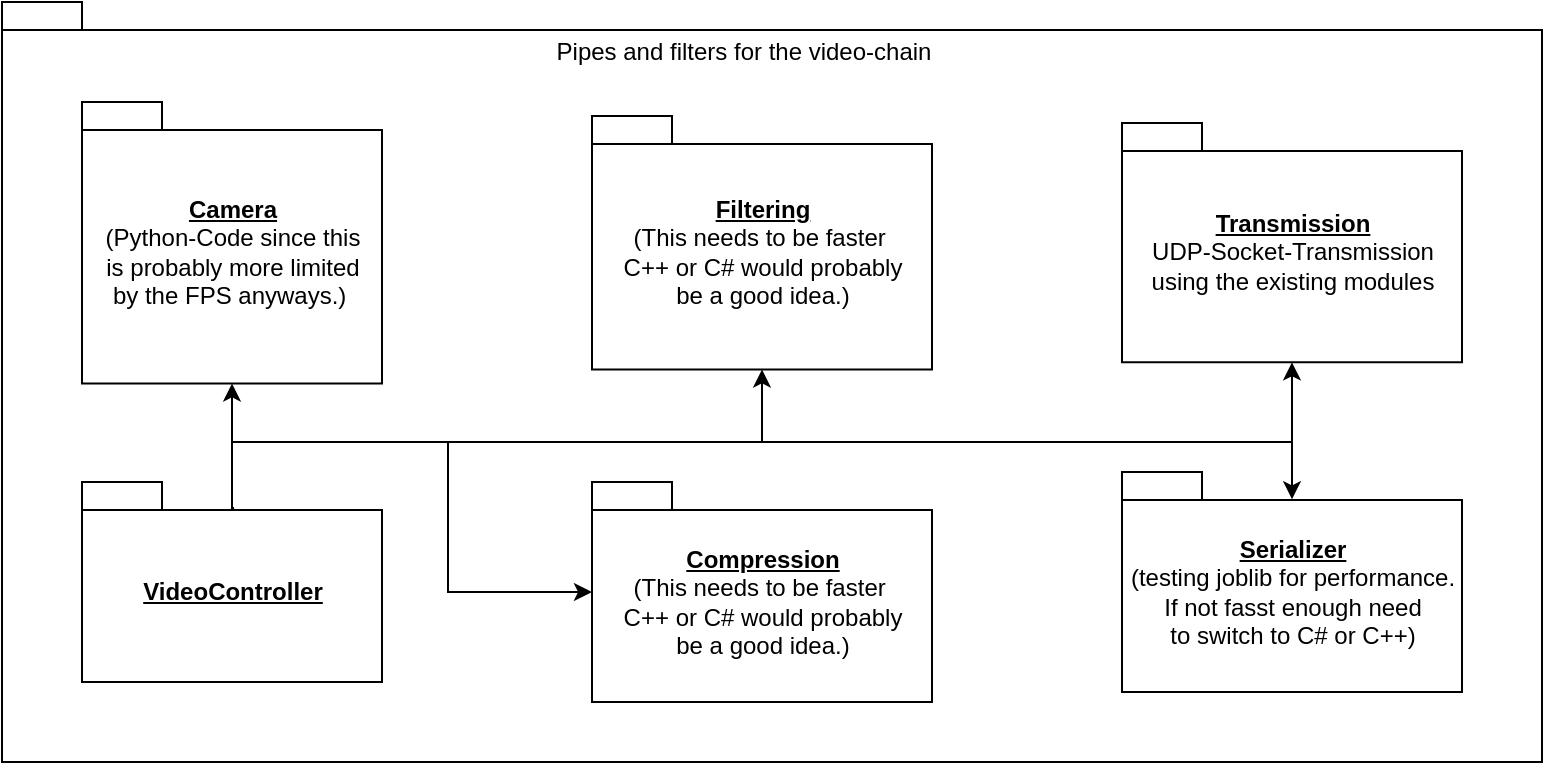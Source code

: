 <mxfile version="20.5.3" type="embed" pages="2"><diagram id="23iRSUPoRavnBvh4doch" name="Page-1"><mxGraphModel dx="1296" dy="1315" grid="1" gridSize="10" guides="1" tooltips="1" connect="1" arrows="1" fold="1" page="1" pageScale="1" pageWidth="827" pageHeight="1169" math="0" shadow="0"><root><mxCell id="0"/><mxCell id="1" parent="0"/><mxCell id="8" value="" style="group" parent="1" vertex="1" connectable="0"><mxGeometry x="29" y="120" width="770" height="380" as="geometry"/></mxCell><mxCell id="2" value="" style="shape=folder;fontStyle=1;spacingTop=10;tabWidth=40;tabHeight=14;tabPosition=left;html=1;" parent="8" vertex="1"><mxGeometry width="770" height="380" as="geometry"/></mxCell><mxCell id="3" value="&lt;u&gt;Camera&lt;/u&gt;&lt;br&gt;&lt;span style=&quot;font-weight: normal;&quot;&gt;(Python-Code since this &lt;br&gt;is probably more limited&lt;br&gt;by the FPS anyways.)&lt;/span&gt;&amp;nbsp;" style="shape=folder;fontStyle=1;spacingTop=10;tabWidth=40;tabHeight=14;tabPosition=left;html=1;" parent="8" vertex="1"><mxGeometry x="40" y="49.997" width="150" height="140.741" as="geometry"/></mxCell><mxCell id="4" value="&lt;u&gt;Filtering&lt;/u&gt;&lt;br&gt;&lt;span style=&quot;font-weight: normal;&quot;&gt;(This needs to be faster&amp;nbsp;&lt;br&gt;C++ or C# would probably&lt;br&gt;be a good idea.)&lt;/span&gt;" style="shape=folder;fontStyle=1;spacingTop=10;tabWidth=40;tabHeight=14;tabPosition=left;html=1;" parent="8" vertex="1"><mxGeometry x="295" y="57.034" width="170" height="126.667" as="geometry"/></mxCell><mxCell id="6" value="&lt;u&gt;Transmission&lt;/u&gt;&lt;br&gt;&lt;span style=&quot;font-weight: normal;&quot;&gt;UDP-Socket-Transmission&lt;br&gt;using the existing modules&lt;/span&gt;" style="shape=folder;fontStyle=1;spacingTop=10;tabWidth=40;tabHeight=14;tabPosition=left;html=1;" parent="8" vertex="1"><mxGeometry x="560" y="60.552" width="170" height="119.63" as="geometry"/></mxCell><mxCell id="Kp_4hMhgHDRuVLOGaOqP-8" value="&lt;u&gt;Compression&lt;/u&gt;&lt;br&gt;&lt;span style=&quot;font-weight: normal;&quot;&gt;(This needs to be faster&amp;nbsp;&lt;br&gt;C++ or C# would probably&lt;br&gt;be a good idea.)&lt;/span&gt;&lt;u&gt;&lt;br&gt;&lt;/u&gt;" style="shape=folder;fontStyle=1;spacingTop=10;tabWidth=40;tabHeight=14;tabPosition=left;html=1;" parent="8" vertex="1"><mxGeometry x="295" y="240" width="170" height="110" as="geometry"/></mxCell><mxCell id="Kp_4hMhgHDRuVLOGaOqP-12" style="edgeStyle=orthogonalEdgeStyle;rounded=0;orthogonalLoop=1;jettySize=auto;html=1;" parent="8" source="Kp_4hMhgHDRuVLOGaOqP-11" target="3" edge="1"><mxGeometry relative="1" as="geometry"/></mxCell><mxCell id="Kp_4hMhgHDRuVLOGaOqP-13" style="edgeStyle=orthogonalEdgeStyle;rounded=0;orthogonalLoop=1;jettySize=auto;html=1;" parent="8" source="Kp_4hMhgHDRuVLOGaOqP-11" target="4" edge="1"><mxGeometry relative="1" as="geometry"><Array as="points"><mxPoint x="115" y="220"/><mxPoint x="380" y="220"/></Array></mxGeometry></mxCell><mxCell id="Kp_4hMhgHDRuVLOGaOqP-14" style="edgeStyle=orthogonalEdgeStyle;rounded=0;orthogonalLoop=1;jettySize=auto;html=1;" parent="8" source="Kp_4hMhgHDRuVLOGaOqP-11" target="Kp_4hMhgHDRuVLOGaOqP-8" edge="1"><mxGeometry relative="1" as="geometry"><Array as="points"><mxPoint x="115" y="220"/><mxPoint x="223" y="220"/><mxPoint x="223" y="295"/></Array></mxGeometry></mxCell><mxCell id="Kp_4hMhgHDRuVLOGaOqP-15" style="edgeStyle=orthogonalEdgeStyle;rounded=0;orthogonalLoop=1;jettySize=auto;html=1;exitX=0.507;exitY=0.13;exitDx=0;exitDy=0;exitPerimeter=0;" parent="8" source="Kp_4hMhgHDRuVLOGaOqP-11" target="6" edge="1"><mxGeometry relative="1" as="geometry"><Array as="points"><mxPoint x="115" y="253"/><mxPoint x="115" y="220"/><mxPoint x="645" y="220"/></Array></mxGeometry></mxCell><mxCell id="23" style="edgeStyle=orthogonalEdgeStyle;rounded=0;orthogonalLoop=1;jettySize=auto;html=1;entryX=0.5;entryY=0.124;entryDx=0;entryDy=0;entryPerimeter=0;" edge="1" parent="8" source="Kp_4hMhgHDRuVLOGaOqP-11" target="22"><mxGeometry relative="1" as="geometry"><Array as="points"><mxPoint x="115" y="220"/><mxPoint x="645" y="220"/></Array></mxGeometry></mxCell><mxCell id="Kp_4hMhgHDRuVLOGaOqP-11" value="&lt;u&gt;VideoController&lt;/u&gt;" style="shape=folder;fontStyle=1;spacingTop=10;tabWidth=40;tabHeight=14;tabPosition=left;html=1;" parent="8" vertex="1"><mxGeometry x="40" y="240" width="150" height="100" as="geometry"/></mxCell><mxCell id="9" value="Pipes and filters for the video-chain" style="text;html=1;strokeColor=none;fillColor=none;align=center;verticalAlign=middle;whiteSpace=wrap;rounded=0;" parent="8" vertex="1"><mxGeometry x="221" y="10" width="300" height="30" as="geometry"/></mxCell><mxCell id="22" value="&lt;u&gt;Serializer&lt;/u&gt;&lt;br&gt;&lt;span style=&quot;font-weight: normal;&quot;&gt;(testing joblib for performance.&lt;br&gt;If not fasst enough need&lt;br&gt;to switch to C# or C++)&lt;br&gt;&lt;/span&gt;" style="shape=folder;fontStyle=1;spacingTop=10;tabWidth=40;tabHeight=14;tabPosition=left;html=1;" vertex="1" parent="8"><mxGeometry x="560" y="235" width="170" height="110" as="geometry"/></mxCell></root></mxGraphModel></diagram><diagram id="QhcltbAcBhOWz7ruYMGR" name="Sequence-Diagram"><mxGraphModel dx="1587" dy="771" grid="1" gridSize="10" guides="1" tooltips="1" connect="1" arrows="1" fold="1" page="1" pageScale="1" pageWidth="827" pageHeight="1169" math="0" shadow="0"><root><mxCell id="0"/><mxCell id="1" parent="0"/><mxCell id="MklySer9mSSO_9Dpl_KQ-9" value="VideoController" style="shape=umlLifeline;perimeter=lifelinePerimeter;whiteSpace=wrap;html=1;container=1;collapsible=0;recursiveResize=0;outlineConnect=0;size=50;" parent="1" vertex="1"><mxGeometry x="110" y="10" width="110" height="670" as="geometry"/></mxCell><mxCell id="MklySer9mSSO_9Dpl_KQ-10" value="" style="shape=umlLifeline;participant=umlActor;perimeter=lifelinePerimeter;whiteSpace=wrap;html=1;container=1;collapsible=0;recursiveResize=0;verticalAlign=top;spacingTop=36;outlineConnect=0;size=55;" parent="1" vertex="1"><mxGeometry x="-110" y="10" width="30" height="450" as="geometry"/></mxCell><mxCell id="MklySer9mSSO_9Dpl_KQ-12" value="CameraFactory" style="shape=umlLifeline;perimeter=lifelinePerimeter;whiteSpace=wrap;html=1;container=1;collapsible=0;recursiveResize=0;outlineConnect=0;size=50;" parent="1" vertex="1"><mxGeometry x="260" y="8.75" width="110" height="355" as="geometry"/></mxCell><mxCell id="MklySer9mSSO_9Dpl_KQ-13" value="VideoFilterFactory" style="shape=umlLifeline;perimeter=lifelinePerimeter;whiteSpace=wrap;html=1;container=1;collapsible=0;recursiveResize=0;outlineConnect=0;size=50;" parent="1" vertex="1"><mxGeometry x="413.5" y="8.75" width="110" height="352.5" as="geometry"/></mxCell><mxCell id="MklySer9mSSO_9Dpl_KQ-14" value="CompressorFactory" style="shape=umlLifeline;perimeter=lifelinePerimeter;whiteSpace=wrap;html=1;container=1;collapsible=0;recursiveResize=0;outlineConnect=0;size=50;" parent="1" vertex="1"><mxGeometry x="560" y="8.75" width="110" height="355" as="geometry"/></mxCell><mxCell id="MklySer9mSSO_9Dpl_KQ-17" value="produceCamera" style="html=1;verticalAlign=bottom;endArrow=block;rounded=0;" parent="1" source="DrlZZzYIPy6spjRNSfUY-7" target="MklySer9mSSO_9Dpl_KQ-12" edge="1"><mxGeometry width="80" relative="1" as="geometry"><mxPoint x="180" y="90" as="sourcePoint"/><mxPoint x="240" y="90" as="targetPoint"/><Array as="points"><mxPoint x="210" y="110"/><mxPoint x="300" y="110"/></Array></mxGeometry></mxCell><mxCell id="DrlZZzYIPy6spjRNSfUY-2" value="SerializerFactory" style="shape=umlLifeline;perimeter=lifelinePerimeter;whiteSpace=wrap;html=1;container=1;collapsible=0;recursiveResize=0;outlineConnect=0;size=50;" vertex="1" parent="1"><mxGeometry x="710" y="8.75" width="110" height="355" as="geometry"/></mxCell><mxCell id="MklySer9mSSO_9Dpl_KQ-25" value="VideoTransmitterFactory" style="shape=umlLifeline;perimeter=lifelinePerimeter;whiteSpace=wrap;html=1;container=1;collapsible=0;recursiveResize=0;outlineConnect=0;size=50;" parent="1" vertex="1"><mxGeometry x="860" y="10" width="140" height="355" as="geometry"/></mxCell><mxCell id="DrlZZzYIPy6spjRNSfUY-7" value="VideoControllerBuilder" style="shape=umlLifeline;perimeter=lifelinePerimeter;whiteSpace=wrap;html=1;container=1;collapsible=0;recursiveResize=0;outlineConnect=0;size=50;" vertex="1" parent="1"><mxGeometry x="-40" y="6.25" width="120" height="443.75" as="geometry"/></mxCell><mxCell id="DrlZZzYIPy6spjRNSfUY-14" value="" style="endArrow=block;html=1;rounded=0;endFill=1;" edge="1" parent="DrlZZzYIPy6spjRNSfUY-7"><mxGeometry width="50" height="50" relative="1" as="geometry"><mxPoint x="-55.19" y="130.0" as="sourcePoint"/><mxPoint x="59.5" y="130.0" as="targetPoint"/><Array as="points"><mxPoint x="20" y="130"/></Array></mxGeometry></mxCell><mxCell id="DrlZZzYIPy6spjRNSfUY-15" value="addFilter" style="edgeLabel;html=1;align=center;verticalAlign=middle;resizable=0;points=[];" vertex="1" connectable="0" parent="DrlZZzYIPy6spjRNSfUY-14"><mxGeometry x="-0.041" y="1" relative="1" as="geometry"><mxPoint y="-9" as="offset"/></mxGeometry></mxCell><mxCell id="DrlZZzYIPy6spjRNSfUY-22" value="" style="endArrow=block;html=1;rounded=0;endFill=1;" edge="1" parent="DrlZZzYIPy6spjRNSfUY-7"><mxGeometry width="50" height="50" relative="1" as="geometry"><mxPoint x="-55.19" y="313.75" as="sourcePoint"/><mxPoint x="60" y="313.75" as="targetPoint"/></mxGeometry></mxCell><mxCell id="DrlZZzYIPy6spjRNSfUY-23" value="build" style="edgeLabel;html=1;align=center;verticalAlign=middle;resizable=0;points=[];" vertex="1" connectable="0" parent="DrlZZzYIPy6spjRNSfUY-22"><mxGeometry x="0.211" y="-1" relative="1" as="geometry"><mxPoint x="-15" y="-11" as="offset"/></mxGeometry></mxCell><mxCell id="DrlZZzYIPy6spjRNSfUY-16" value="" style="endArrow=block;html=1;rounded=0;endFill=1;" edge="1" parent="DrlZZzYIPy6spjRNSfUY-7"><mxGeometry width="50" height="50" relative="1" as="geometry"><mxPoint x="-55.19" y="177.16" as="sourcePoint"/><mxPoint x="59.5" y="177.16" as="targetPoint"/><Array as="points"><mxPoint x="30" y="177.16"/></Array></mxGeometry></mxCell><mxCell id="DrlZZzYIPy6spjRNSfUY-17" value="addCompression" style="edgeLabel;html=1;align=center;verticalAlign=middle;resizable=0;points=[];" vertex="1" connectable="0" parent="DrlZZzYIPy6spjRNSfUY-16"><mxGeometry x="0.317" relative="1" as="geometry"><mxPoint x="-20" y="-10" as="offset"/></mxGeometry></mxCell><mxCell id="DrlZZzYIPy6spjRNSfUY-20" value="" style="endArrow=block;html=1;rounded=0;endFill=1;" edge="1" parent="DrlZZzYIPy6spjRNSfUY-7"><mxGeometry width="50" height="50" relative="1" as="geometry"><mxPoint x="-55.19" y="280.0" as="sourcePoint"/><mxPoint x="59.5" y="280.0" as="targetPoint"/><Array as="points"><mxPoint x="10" y="280"/></Array></mxGeometry></mxCell><mxCell id="DrlZZzYIPy6spjRNSfUY-21" value="addTransmission" style="edgeLabel;html=1;align=center;verticalAlign=middle;resizable=0;points=[];" vertex="1" connectable="0" parent="DrlZZzYIPy6spjRNSfUY-20"><mxGeometry x="0.325" y="1" relative="1" as="geometry"><mxPoint x="-21" y="-9" as="offset"/></mxGeometry></mxCell><mxCell id="DrlZZzYIPy6spjRNSfUY-12" value="" style="endArrow=block;html=1;rounded=0;endFill=1;" edge="1" parent="1" source="MklySer9mSSO_9Dpl_KQ-10" target="DrlZZzYIPy6spjRNSfUY-7"><mxGeometry width="50" height="50" relative="1" as="geometry"><mxPoint x="110" y="150" as="sourcePoint"/><mxPoint x="160" y="100" as="targetPoint"/><Array as="points"><mxPoint x="-30" y="100"/></Array></mxGeometry></mxCell><mxCell id="DrlZZzYIPy6spjRNSfUY-13" value="addCamera" style="edgeLabel;html=1;align=center;verticalAlign=middle;resizable=0;points=[];" vertex="1" connectable="0" parent="DrlZZzYIPy6spjRNSfUY-12"><mxGeometry x="0.383" relative="1" as="geometry"><mxPoint x="-24" y="-10" as="offset"/></mxGeometry></mxCell><mxCell id="DrlZZzYIPy6spjRNSfUY-24" value="" style="endArrow=block;html=1;rounded=0;endFill=1;" edge="1" parent="1" source="MklySer9mSSO_9Dpl_KQ-10" target="DrlZZzYIPy6spjRNSfUY-7"><mxGeometry width="50" height="50" relative="1" as="geometry"><mxPoint x="70" y="190" as="sourcePoint"/><mxPoint x="120" y="140" as="targetPoint"/><Array as="points"><mxPoint x="-30" y="80"/></Array></mxGeometry></mxCell><mxCell id="DrlZZzYIPy6spjRNSfUY-25" value="__init__" style="edgeLabel;html=1;align=center;verticalAlign=middle;resizable=0;points=[];" vertex="1" connectable="0" parent="DrlZZzYIPy6spjRNSfUY-24"><mxGeometry x="0.283" y="1" relative="1" as="geometry"><mxPoint x="-18" y="-9" as="offset"/></mxGeometry></mxCell><mxCell id="DrlZZzYIPy6spjRNSfUY-26" value="" style="endArrow=classic;html=1;rounded=0;" edge="1" parent="1" source="DrlZZzYIPy6spjRNSfUY-7" target="MklySer9mSSO_9Dpl_KQ-9"><mxGeometry width="50" height="50" relative="1" as="geometry"><mxPoint x="80" y="150" as="sourcePoint"/><mxPoint x="130" y="100" as="targetPoint"/><Array as="points"><mxPoint x="30" y="90"/><mxPoint x="50" y="90"/><mxPoint x="80" y="90"/><mxPoint x="120" y="90"/></Array></mxGeometry></mxCell><mxCell id="DrlZZzYIPy6spjRNSfUY-27" value="&amp;lt;&amp;lt;create&amp;gt;&amp;gt; __init__()" style="edgeLabel;html=1;align=center;verticalAlign=middle;resizable=0;points=[];" vertex="1" connectable="0" parent="DrlZZzYIPy6spjRNSfUY-26"><mxGeometry x="-0.158" y="1" relative="1" as="geometry"><mxPoint x="9" y="-9" as="offset"/></mxGeometry></mxCell><mxCell id="DrlZZzYIPy6spjRNSfUY-29" value="" style="endArrow=none;dashed=1;html=1;rounded=0;startArrow=open;startFill=0;" edge="1" parent="1" source="MklySer9mSSO_9Dpl_KQ-9" target="MklySer9mSSO_9Dpl_KQ-12"><mxGeometry width="50" height="50" relative="1" as="geometry"><mxPoint x="240" y="190" as="sourcePoint"/><mxPoint x="290" y="140" as="targetPoint"/><Array as="points"><mxPoint x="210" y="130"/></Array></mxGeometry></mxCell><mxCell id="DrlZZzYIPy6spjRNSfUY-30" value="CameraInterface" style="edgeLabel;html=1;align=center;verticalAlign=middle;resizable=0;points=[];" vertex="1" connectable="0" parent="DrlZZzYIPy6spjRNSfUY-29"><mxGeometry x="-0.185" y="-1" relative="1" as="geometry"><mxPoint x="25" y="-11" as="offset"/></mxGeometry></mxCell><mxCell id="DrlZZzYIPy6spjRNSfUY-31" value="" style="endArrow=block;html=1;rounded=0;endFill=1;" edge="1" parent="1" source="DrlZZzYIPy6spjRNSfUY-7" target="MklySer9mSSO_9Dpl_KQ-13"><mxGeometry width="50" height="50" relative="1" as="geometry"><mxPoint x="90" y="215" as="sourcePoint"/><mxPoint x="140" y="165" as="targetPoint"/><Array as="points"><mxPoint x="290" y="150"/></Array></mxGeometry></mxCell><mxCell id="DrlZZzYIPy6spjRNSfUY-32" value="produceFilter" style="edgeLabel;html=1;align=center;verticalAlign=middle;resizable=0;points=[];" vertex="1" connectable="0" parent="DrlZZzYIPy6spjRNSfUY-31"><mxGeometry x="0.419" relative="1" as="geometry"><mxPoint x="-98" y="-10" as="offset"/></mxGeometry></mxCell><mxCell id="DrlZZzYIPy6spjRNSfUY-33" value="" style="endArrow=none;dashed=1;html=1;rounded=0;startArrow=open;startFill=0;" edge="1" parent="1" source="MklySer9mSSO_9Dpl_KQ-9" target="MklySer9mSSO_9Dpl_KQ-13"><mxGeometry width="50" height="50" relative="1" as="geometry"><mxPoint x="220" y="250" as="sourcePoint"/><mxPoint x="270" y="200" as="targetPoint"/><Array as="points"><mxPoint x="340" y="170"/></Array></mxGeometry></mxCell><mxCell id="DrlZZzYIPy6spjRNSfUY-34" value="VideoFilterInterface" style="edgeLabel;html=1;align=center;verticalAlign=middle;resizable=0;points=[];" vertex="1" connectable="0" parent="DrlZZzYIPy6spjRNSfUY-33"><mxGeometry x="0.232" relative="1" as="geometry"><mxPoint x="-37" y="-10" as="offset"/></mxGeometry></mxCell><mxCell id="DrlZZzYIPy6spjRNSfUY-35" value="" style="endArrow=block;html=1;rounded=0;endFill=1;" edge="1" parent="1" source="DrlZZzYIPy6spjRNSfUY-7" target="MklySer9mSSO_9Dpl_KQ-14"><mxGeometry width="50" height="50" relative="1" as="geometry"><mxPoint x="240" y="270" as="sourcePoint"/><mxPoint x="290" y="220" as="targetPoint"/><Array as="points"><mxPoint x="90" y="200"/></Array></mxGeometry></mxCell><mxCell id="DrlZZzYIPy6spjRNSfUY-36" value="produceCompressor" style="edgeLabel;html=1;align=center;verticalAlign=middle;resizable=0;points=[];" vertex="1" connectable="0" parent="DrlZZzYIPy6spjRNSfUY-35"><mxGeometry x="-0.642" y="-3" relative="1" as="geometry"><mxPoint x="174" y="-13" as="offset"/></mxGeometry></mxCell><mxCell id="DrlZZzYIPy6spjRNSfUY-37" value="" style="endArrow=none;dashed=1;html=1;rounded=0;startArrow=open;startFill=0;" edge="1" parent="1" source="MklySer9mSSO_9Dpl_KQ-9" target="MklySer9mSSO_9Dpl_KQ-14"><mxGeometry width="50" height="50" relative="1" as="geometry"><mxPoint x="370" y="300" as="sourcePoint"/><mxPoint x="420" y="250" as="targetPoint"/><Array as="points"><mxPoint x="410" y="220"/></Array></mxGeometry></mxCell><mxCell id="DrlZZzYIPy6spjRNSfUY-38" value="CompressorInterface" style="edgeLabel;html=1;align=center;verticalAlign=middle;resizable=0;points=[];" vertex="1" connectable="0" parent="DrlZZzYIPy6spjRNSfUY-37"><mxGeometry x="0.177" y="-1" relative="1" as="geometry"><mxPoint x="-40" y="-11" as="offset"/></mxGeometry></mxCell><mxCell id="DrlZZzYIPy6spjRNSfUY-39" value="" style="endArrow=block;html=1;rounded=0;endFill=1;" edge="1" parent="1" source="DrlZZzYIPy6spjRNSfUY-7" target="DrlZZzYIPy6spjRNSfUY-2"><mxGeometry width="50" height="50" relative="1" as="geometry"><mxPoint x="110" y="400" as="sourcePoint"/><mxPoint x="160" y="350" as="targetPoint"/><Array as="points"><mxPoint x="230" y="250"/><mxPoint x="710" y="250"/></Array></mxGeometry></mxCell><mxCell id="DrlZZzYIPy6spjRNSfUY-40" value="produceSerializer" style="edgeLabel;html=1;align=center;verticalAlign=middle;resizable=0;points=[];" vertex="1" connectable="0" parent="DrlZZzYIPy6spjRNSfUY-39"><mxGeometry x="0.706" y="1" relative="1" as="geometry"><mxPoint x="-295" y="-9" as="offset"/></mxGeometry></mxCell><mxCell id="DrlZZzYIPy6spjRNSfUY-18" value="" style="endArrow=block;html=1;rounded=0;endFill=1;" edge="1" parent="1" source="MklySer9mSSO_9Dpl_KQ-10" target="DrlZZzYIPy6spjRNSfUY-7"><mxGeometry width="50" height="50" relative="1" as="geometry"><mxPoint x="-90" y="240" as="sourcePoint"/><mxPoint x="14.69" y="240.0" as="targetPoint"/><Array as="points"><mxPoint x="-34.81" y="240"/></Array></mxGeometry></mxCell><mxCell id="DrlZZzYIPy6spjRNSfUY-19" value="addSerialization" style="edgeLabel;html=1;align=center;verticalAlign=middle;resizable=0;points=[];" vertex="1" connectable="0" parent="DrlZZzYIPy6spjRNSfUY-18"><mxGeometry x="0.317" y="1" relative="1" as="geometry"><mxPoint x="-20" y="-9" as="offset"/></mxGeometry></mxCell><mxCell id="DrlZZzYIPy6spjRNSfUY-41" value="" style="endArrow=none;dashed=1;html=1;rounded=0;startArrow=open;startFill=0;" edge="1" parent="1" source="MklySer9mSSO_9Dpl_KQ-9" target="DrlZZzYIPy6spjRNSfUY-2"><mxGeometry width="50" height="50" relative="1" as="geometry"><mxPoint x="350" y="390" as="sourcePoint"/><mxPoint x="400" y="340" as="targetPoint"/><Array as="points"><mxPoint x="400" y="270"/></Array></mxGeometry></mxCell><mxCell id="DrlZZzYIPy6spjRNSfUY-43" value="SerializerInterface" style="edgeLabel;html=1;align=center;verticalAlign=middle;resizable=0;points=[];" vertex="1" connectable="0" parent="DrlZZzYIPy6spjRNSfUY-41"><mxGeometry x="0.15" y="1" relative="1" as="geometry"><mxPoint x="-41" y="-9" as="offset"/></mxGeometry></mxCell><mxCell id="DrlZZzYIPy6spjRNSfUY-44" value="" style="endArrow=block;html=1;rounded=0;endFill=1;" edge="1" parent="1" source="DrlZZzYIPy6spjRNSfUY-7" target="MklySer9mSSO_9Dpl_KQ-25"><mxGeometry width="50" height="50" relative="1" as="geometry"><mxPoint x="90" y="330" as="sourcePoint"/><mxPoint x="140" y="280" as="targetPoint"/><Array as="points"><mxPoint x="830" y="290"/></Array></mxGeometry></mxCell><mxCell id="DrlZZzYIPy6spjRNSfUY-45" value="produceTransmitter" style="edgeLabel;html=1;align=center;verticalAlign=middle;resizable=0;points=[];" vertex="1" connectable="0" parent="DrlZZzYIPy6spjRNSfUY-44"><mxGeometry x="-0.198" y="2" relative="1" as="geometry"><mxPoint x="22" y="-8" as="offset"/></mxGeometry></mxCell><mxCell id="DrlZZzYIPy6spjRNSfUY-46" value="" style="endArrow=none;dashed=1;html=1;rounded=0;startArrow=open;startFill=0;" edge="1" parent="1" source="DrlZZzYIPy6spjRNSfUY-7" target="MklySer9mSSO_9Dpl_KQ-25"><mxGeometry width="50" height="50" relative="1" as="geometry"><mxPoint x="70" y="370" as="sourcePoint"/><mxPoint x="120" y="320" as="targetPoint"/><Array as="points"><mxPoint x="890" y="310"/></Array></mxGeometry></mxCell><mxCell id="DrlZZzYIPy6spjRNSfUY-47" value="TransmitterInterface" style="edgeLabel;html=1;align=center;verticalAlign=middle;resizable=0;points=[];" vertex="1" connectable="0" parent="DrlZZzYIPy6spjRNSfUY-46"><mxGeometry x="0.892" y="2" relative="1" as="geometry"><mxPoint x="-420" y="-8" as="offset"/></mxGeometry></mxCell><mxCell id="DrlZZzYIPy6spjRNSfUY-48" value="" style="endArrow=none;dashed=1;html=1;rounded=0;startArrow=open;startFill=0;" edge="1" parent="1" source="MklySer9mSSO_9Dpl_KQ-10" target="MklySer9mSSO_9Dpl_KQ-9"><mxGeometry width="50" height="50" relative="1" as="geometry"><mxPoint x="70" y="430" as="sourcePoint"/><mxPoint x="120" y="380" as="targetPoint"/><Array as="points"><mxPoint x="-50" y="350"/><mxPoint x="80" y="350"/></Array></mxGeometry></mxCell><mxCell id="DrlZZzYIPy6spjRNSfUY-49" value="VideoController" style="edgeLabel;html=1;align=center;verticalAlign=middle;resizable=0;points=[];" vertex="1" connectable="0" parent="DrlZZzYIPy6spjRNSfUY-48"><mxGeometry x="0.285" y="-1" relative="1" as="geometry"><mxPoint x="-52" y="-11" as="offset"/></mxGeometry></mxCell><mxCell id="DrlZZzYIPy6spjRNSfUY-52" value="" style="endArrow=classic;html=1;rounded=0;" edge="1" parent="1" source="MklySer9mSSO_9Dpl_KQ-10" target="MklySer9mSSO_9Dpl_KQ-9"><mxGeometry width="50" height="50" relative="1" as="geometry"><mxPoint x="30" y="430" as="sourcePoint"/><mxPoint x="80" y="380" as="targetPoint"/><Array as="points"><mxPoint x="80" y="390"/></Array></mxGeometry></mxCell><mxCell id="DrlZZzYIPy6spjRNSfUY-53" value="start()" style="edgeLabel;html=1;align=center;verticalAlign=middle;resizable=0;points=[];" vertex="1" connectable="0" parent="DrlZZzYIPy6spjRNSfUY-52"><mxGeometry x="0.173" y="-2" relative="1" as="geometry"><mxPoint x="-27" y="-12" as="offset"/></mxGeometry></mxCell><mxCell id="zNzeKJCN8CRvDUT-ZOnv-1" value="Camera" style="shape=umlLifeline;perimeter=lifelinePerimeter;whiteSpace=wrap;html=1;container=1;collapsible=0;recursiveResize=0;outlineConnect=0;rotation=-180;" vertex="1" parent="1"><mxGeometry x="265" y="390" width="100" height="300" as="geometry"/></mxCell><mxCell id="zNzeKJCN8CRvDUT-ZOnv-4" value="loop" style="edgeStyle=orthogonalEdgeStyle;html=1;align=left;spacingLeft=2;endArrow=block;rounded=0;" edge="1" parent="zNzeKJCN8CRvDUT-ZOnv-1"><mxGeometry relative="1" as="geometry"><mxPoint x="50" y="10" as="sourcePoint"/><Array as="points"><mxPoint x="80" y="10"/><mxPoint x="80" y="250"/><mxPoint x="55" y="250"/></Array><mxPoint x="55" y="250" as="targetPoint"/></mxGeometry></mxCell><mxCell id="zNzeKJCN8CRvDUT-ZOnv-12" value="" style="html=1;points=[];perimeter=orthogonalPerimeter;" vertex="1" parent="zNzeKJCN8CRvDUT-ZOnv-1"><mxGeometry x="45" y="30" width="10" height="140" as="geometry"/></mxCell><mxCell id="zNzeKJCN8CRvDUT-ZOnv-13" value="thread1" style="text;html=1;align=center;verticalAlign=middle;resizable=0;points=[];autosize=1;strokeColor=none;fillColor=none;" vertex="1" parent="zNzeKJCN8CRvDUT-ZOnv-1"><mxGeometry x="-10" y="140" width="60" height="30" as="geometry"/></mxCell><mxCell id="zNzeKJCN8CRvDUT-ZOnv-2" value="readCameraInLoop" style="html=1;verticalAlign=bottom;endArrow=block;rounded=0;" edge="1" parent="1" source="MklySer9mSSO_9Dpl_KQ-9" target="zNzeKJCN8CRvDUT-ZOnv-1"><mxGeometry x="0.133" y="10" width="80" relative="1" as="geometry"><mxPoint x="100" y="510" as="sourcePoint"/><mxPoint x="180" y="510" as="targetPoint"/><Array as="points"><mxPoint x="220" y="400"/></Array><mxPoint as="offset"/></mxGeometry></mxCell><mxCell id="zNzeKJCN8CRvDUT-ZOnv-5" value="VideoFilter" style="shape=umlLifeline;perimeter=lifelinePerimeter;whiteSpace=wrap;html=1;container=1;collapsible=0;recursiveResize=0;outlineConnect=0;rotation=-180;" vertex="1" parent="1"><mxGeometry x="418.5" y="390" width="100" height="300" as="geometry"/></mxCell><mxCell id="zNzeKJCN8CRvDUT-ZOnv-10" value="" style="endArrow=none;startArrow=block;endFill=0;startFill=1;html=1;rounded=0;" edge="1" parent="1" source="MklySer9mSSO_9Dpl_KQ-9" target="zNzeKJCN8CRvDUT-ZOnv-1"><mxGeometry width="160" relative="1" as="geometry"><mxPoint x="210" y="510" as="sourcePoint"/><mxPoint x="370" y="510" as="targetPoint"/><Array as="points"><mxPoint x="240" y="430"/><mxPoint x="300" y="430"/></Array></mxGeometry></mxCell><mxCell id="zNzeKJCN8CRvDUT-ZOnv-11" value="__processFrame(frameData)" style="edgeLabel;html=1;align=center;verticalAlign=middle;resizable=0;points=[];" vertex="1" connectable="0" parent="zNzeKJCN8CRvDUT-ZOnv-10"><mxGeometry x="-0.111" relative="1" as="geometry"><mxPoint x="8" y="-10" as="offset"/></mxGeometry></mxCell></root></mxGraphModel></diagram></mxfile>